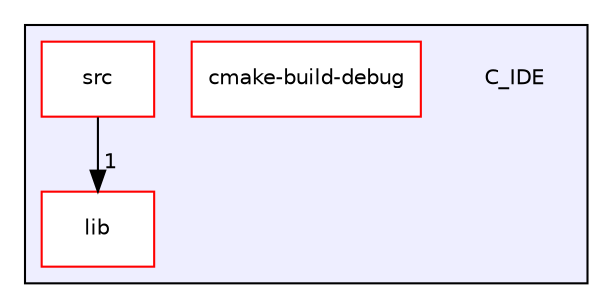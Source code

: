 digraph "C_IDE" {
  compound=true
  node [ fontsize="10", fontname="Helvetica"];
  edge [ labelfontsize="10", labelfontname="Helvetica"];
  subgraph clusterdir_46bc61e41ffaca8cfc36bd64d6e54c14 {
    graph [ bgcolor="#eeeeff", pencolor="black", label="" URL="dir_46bc61e41ffaca8cfc36bd64d6e54c14.html"];
    dir_46bc61e41ffaca8cfc36bd64d6e54c14 [shape=plaintext label="C_IDE"];
    dir_90611356f0e2ab0d877a9d9994c6ac99 [shape=box label="cmake-build-debug" color="red" fillcolor="white" style="filled" URL="dir_90611356f0e2ab0d877a9d9994c6ac99.html"];
    dir_364e22b88a1e6a953958ae2fab82bbf2 [shape=box label="lib" color="red" fillcolor="white" style="filled" URL="dir_364e22b88a1e6a953958ae2fab82bbf2.html"];
    dir_28437bac4bd1b69b02bbd84dd97a031d [shape=box label="src" color="red" fillcolor="white" style="filled" URL="dir_28437bac4bd1b69b02bbd84dd97a031d.html"];
  }
  dir_28437bac4bd1b69b02bbd84dd97a031d->dir_364e22b88a1e6a953958ae2fab82bbf2 [headlabel="1", labeldistance=1.5 headhref="dir_000023_000018.html"];
}
